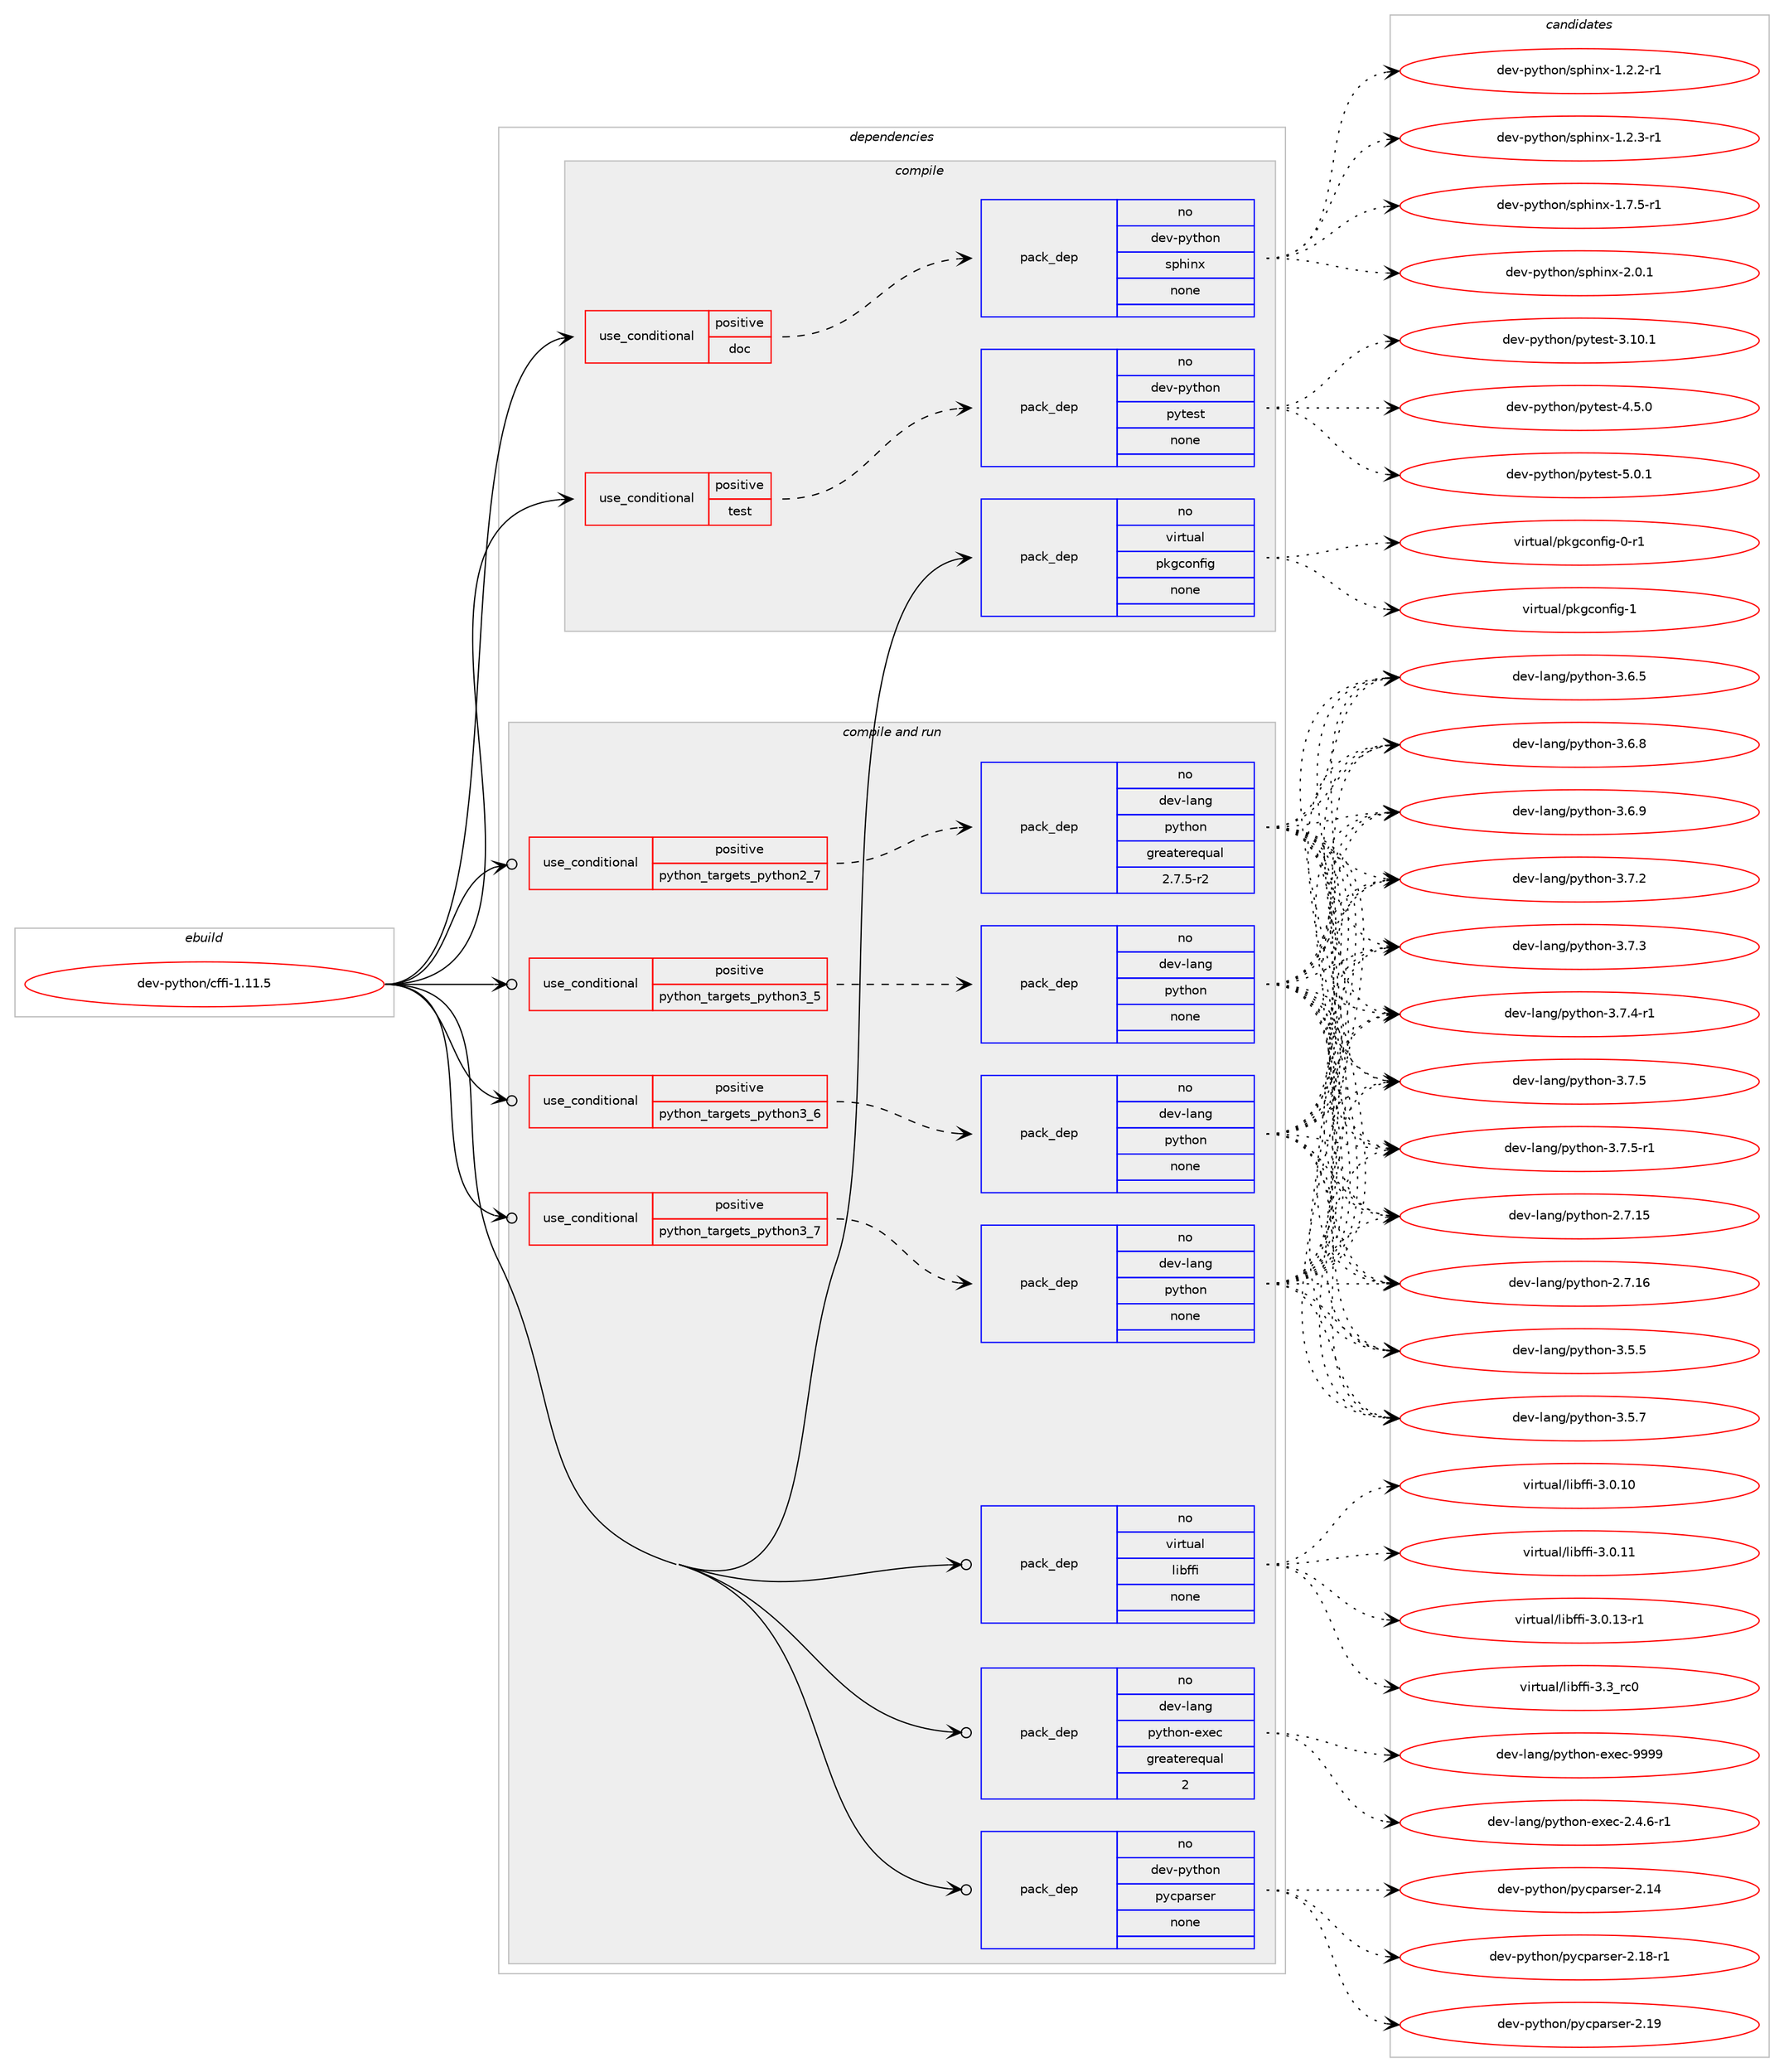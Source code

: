 digraph prolog {

# *************
# Graph options
# *************

newrank=true;
concentrate=true;
compound=true;
graph [rankdir=LR,fontname=Helvetica,fontsize=10,ranksep=1.5];#, ranksep=2.5, nodesep=0.2];
edge  [arrowhead=vee];
node  [fontname=Helvetica,fontsize=10];

# **********
# The ebuild
# **********

subgraph cluster_leftcol {
color=gray;
rank=same;
label=<<i>ebuild</i>>;
id [label="dev-python/cffi-1.11.5", color=red, width=4, href="../dev-python/cffi-1.11.5.svg"];
}

# ****************
# The dependencies
# ****************

subgraph cluster_midcol {
color=gray;
label=<<i>dependencies</i>>;
subgraph cluster_compile {
fillcolor="#eeeeee";
style=filled;
label=<<i>compile</i>>;
subgraph cond137365 {
dependency598445 [label=<<TABLE BORDER="0" CELLBORDER="1" CELLSPACING="0" CELLPADDING="4"><TR><TD ROWSPAN="3" CELLPADDING="10">use_conditional</TD></TR><TR><TD>positive</TD></TR><TR><TD>doc</TD></TR></TABLE>>, shape=none, color=red];
subgraph pack449301 {
dependency598446 [label=<<TABLE BORDER="0" CELLBORDER="1" CELLSPACING="0" CELLPADDING="4" WIDTH="220"><TR><TD ROWSPAN="6" CELLPADDING="30">pack_dep</TD></TR><TR><TD WIDTH="110">no</TD></TR><TR><TD>dev-python</TD></TR><TR><TD>sphinx</TD></TR><TR><TD>none</TD></TR><TR><TD></TD></TR></TABLE>>, shape=none, color=blue];
}
dependency598445:e -> dependency598446:w [weight=20,style="dashed",arrowhead="vee"];
}
id:e -> dependency598445:w [weight=20,style="solid",arrowhead="vee"];
subgraph cond137366 {
dependency598447 [label=<<TABLE BORDER="0" CELLBORDER="1" CELLSPACING="0" CELLPADDING="4"><TR><TD ROWSPAN="3" CELLPADDING="10">use_conditional</TD></TR><TR><TD>positive</TD></TR><TR><TD>test</TD></TR></TABLE>>, shape=none, color=red];
subgraph pack449302 {
dependency598448 [label=<<TABLE BORDER="0" CELLBORDER="1" CELLSPACING="0" CELLPADDING="4" WIDTH="220"><TR><TD ROWSPAN="6" CELLPADDING="30">pack_dep</TD></TR><TR><TD WIDTH="110">no</TD></TR><TR><TD>dev-python</TD></TR><TR><TD>pytest</TD></TR><TR><TD>none</TD></TR><TR><TD></TD></TR></TABLE>>, shape=none, color=blue];
}
dependency598447:e -> dependency598448:w [weight=20,style="dashed",arrowhead="vee"];
}
id:e -> dependency598447:w [weight=20,style="solid",arrowhead="vee"];
subgraph pack449303 {
dependency598449 [label=<<TABLE BORDER="0" CELLBORDER="1" CELLSPACING="0" CELLPADDING="4" WIDTH="220"><TR><TD ROWSPAN="6" CELLPADDING="30">pack_dep</TD></TR><TR><TD WIDTH="110">no</TD></TR><TR><TD>virtual</TD></TR><TR><TD>pkgconfig</TD></TR><TR><TD>none</TD></TR><TR><TD></TD></TR></TABLE>>, shape=none, color=blue];
}
id:e -> dependency598449:w [weight=20,style="solid",arrowhead="vee"];
}
subgraph cluster_compileandrun {
fillcolor="#eeeeee";
style=filled;
label=<<i>compile and run</i>>;
subgraph cond137367 {
dependency598450 [label=<<TABLE BORDER="0" CELLBORDER="1" CELLSPACING="0" CELLPADDING="4"><TR><TD ROWSPAN="3" CELLPADDING="10">use_conditional</TD></TR><TR><TD>positive</TD></TR><TR><TD>python_targets_python2_7</TD></TR></TABLE>>, shape=none, color=red];
subgraph pack449304 {
dependency598451 [label=<<TABLE BORDER="0" CELLBORDER="1" CELLSPACING="0" CELLPADDING="4" WIDTH="220"><TR><TD ROWSPAN="6" CELLPADDING="30">pack_dep</TD></TR><TR><TD WIDTH="110">no</TD></TR><TR><TD>dev-lang</TD></TR><TR><TD>python</TD></TR><TR><TD>greaterequal</TD></TR><TR><TD>2.7.5-r2</TD></TR></TABLE>>, shape=none, color=blue];
}
dependency598450:e -> dependency598451:w [weight=20,style="dashed",arrowhead="vee"];
}
id:e -> dependency598450:w [weight=20,style="solid",arrowhead="odotvee"];
subgraph cond137368 {
dependency598452 [label=<<TABLE BORDER="0" CELLBORDER="1" CELLSPACING="0" CELLPADDING="4"><TR><TD ROWSPAN="3" CELLPADDING="10">use_conditional</TD></TR><TR><TD>positive</TD></TR><TR><TD>python_targets_python3_5</TD></TR></TABLE>>, shape=none, color=red];
subgraph pack449305 {
dependency598453 [label=<<TABLE BORDER="0" CELLBORDER="1" CELLSPACING="0" CELLPADDING="4" WIDTH="220"><TR><TD ROWSPAN="6" CELLPADDING="30">pack_dep</TD></TR><TR><TD WIDTH="110">no</TD></TR><TR><TD>dev-lang</TD></TR><TR><TD>python</TD></TR><TR><TD>none</TD></TR><TR><TD></TD></TR></TABLE>>, shape=none, color=blue];
}
dependency598452:e -> dependency598453:w [weight=20,style="dashed",arrowhead="vee"];
}
id:e -> dependency598452:w [weight=20,style="solid",arrowhead="odotvee"];
subgraph cond137369 {
dependency598454 [label=<<TABLE BORDER="0" CELLBORDER="1" CELLSPACING="0" CELLPADDING="4"><TR><TD ROWSPAN="3" CELLPADDING="10">use_conditional</TD></TR><TR><TD>positive</TD></TR><TR><TD>python_targets_python3_6</TD></TR></TABLE>>, shape=none, color=red];
subgraph pack449306 {
dependency598455 [label=<<TABLE BORDER="0" CELLBORDER="1" CELLSPACING="0" CELLPADDING="4" WIDTH="220"><TR><TD ROWSPAN="6" CELLPADDING="30">pack_dep</TD></TR><TR><TD WIDTH="110">no</TD></TR><TR><TD>dev-lang</TD></TR><TR><TD>python</TD></TR><TR><TD>none</TD></TR><TR><TD></TD></TR></TABLE>>, shape=none, color=blue];
}
dependency598454:e -> dependency598455:w [weight=20,style="dashed",arrowhead="vee"];
}
id:e -> dependency598454:w [weight=20,style="solid",arrowhead="odotvee"];
subgraph cond137370 {
dependency598456 [label=<<TABLE BORDER="0" CELLBORDER="1" CELLSPACING="0" CELLPADDING="4"><TR><TD ROWSPAN="3" CELLPADDING="10">use_conditional</TD></TR><TR><TD>positive</TD></TR><TR><TD>python_targets_python3_7</TD></TR></TABLE>>, shape=none, color=red];
subgraph pack449307 {
dependency598457 [label=<<TABLE BORDER="0" CELLBORDER="1" CELLSPACING="0" CELLPADDING="4" WIDTH="220"><TR><TD ROWSPAN="6" CELLPADDING="30">pack_dep</TD></TR><TR><TD WIDTH="110">no</TD></TR><TR><TD>dev-lang</TD></TR><TR><TD>python</TD></TR><TR><TD>none</TD></TR><TR><TD></TD></TR></TABLE>>, shape=none, color=blue];
}
dependency598456:e -> dependency598457:w [weight=20,style="dashed",arrowhead="vee"];
}
id:e -> dependency598456:w [weight=20,style="solid",arrowhead="odotvee"];
subgraph pack449308 {
dependency598458 [label=<<TABLE BORDER="0" CELLBORDER="1" CELLSPACING="0" CELLPADDING="4" WIDTH="220"><TR><TD ROWSPAN="6" CELLPADDING="30">pack_dep</TD></TR><TR><TD WIDTH="110">no</TD></TR><TR><TD>dev-lang</TD></TR><TR><TD>python-exec</TD></TR><TR><TD>greaterequal</TD></TR><TR><TD>2</TD></TR></TABLE>>, shape=none, color=blue];
}
id:e -> dependency598458:w [weight=20,style="solid",arrowhead="odotvee"];
subgraph pack449309 {
dependency598459 [label=<<TABLE BORDER="0" CELLBORDER="1" CELLSPACING="0" CELLPADDING="4" WIDTH="220"><TR><TD ROWSPAN="6" CELLPADDING="30">pack_dep</TD></TR><TR><TD WIDTH="110">no</TD></TR><TR><TD>dev-python</TD></TR><TR><TD>pycparser</TD></TR><TR><TD>none</TD></TR><TR><TD></TD></TR></TABLE>>, shape=none, color=blue];
}
id:e -> dependency598459:w [weight=20,style="solid",arrowhead="odotvee"];
subgraph pack449310 {
dependency598460 [label=<<TABLE BORDER="0" CELLBORDER="1" CELLSPACING="0" CELLPADDING="4" WIDTH="220"><TR><TD ROWSPAN="6" CELLPADDING="30">pack_dep</TD></TR><TR><TD WIDTH="110">no</TD></TR><TR><TD>virtual</TD></TR><TR><TD>libffi</TD></TR><TR><TD>none</TD></TR><TR><TD></TD></TR></TABLE>>, shape=none, color=blue];
}
id:e -> dependency598460:w [weight=20,style="solid",arrowhead="odotvee"];
}
subgraph cluster_run {
fillcolor="#eeeeee";
style=filled;
label=<<i>run</i>>;
}
}

# **************
# The candidates
# **************

subgraph cluster_choices {
rank=same;
color=gray;
label=<<i>candidates</i>>;

subgraph choice449301 {
color=black;
nodesep=1;
choice10010111845112121116104111110471151121041051101204549465046504511449 [label="dev-python/sphinx-1.2.2-r1", color=red, width=4,href="../dev-python/sphinx-1.2.2-r1.svg"];
choice10010111845112121116104111110471151121041051101204549465046514511449 [label="dev-python/sphinx-1.2.3-r1", color=red, width=4,href="../dev-python/sphinx-1.2.3-r1.svg"];
choice10010111845112121116104111110471151121041051101204549465546534511449 [label="dev-python/sphinx-1.7.5-r1", color=red, width=4,href="../dev-python/sphinx-1.7.5-r1.svg"];
choice1001011184511212111610411111047115112104105110120455046484649 [label="dev-python/sphinx-2.0.1", color=red, width=4,href="../dev-python/sphinx-2.0.1.svg"];
dependency598446:e -> choice10010111845112121116104111110471151121041051101204549465046504511449:w [style=dotted,weight="100"];
dependency598446:e -> choice10010111845112121116104111110471151121041051101204549465046514511449:w [style=dotted,weight="100"];
dependency598446:e -> choice10010111845112121116104111110471151121041051101204549465546534511449:w [style=dotted,weight="100"];
dependency598446:e -> choice1001011184511212111610411111047115112104105110120455046484649:w [style=dotted,weight="100"];
}
subgraph choice449302 {
color=black;
nodesep=1;
choice100101118451121211161041111104711212111610111511645514649484649 [label="dev-python/pytest-3.10.1", color=red, width=4,href="../dev-python/pytest-3.10.1.svg"];
choice1001011184511212111610411111047112121116101115116455246534648 [label="dev-python/pytest-4.5.0", color=red, width=4,href="../dev-python/pytest-4.5.0.svg"];
choice1001011184511212111610411111047112121116101115116455346484649 [label="dev-python/pytest-5.0.1", color=red, width=4,href="../dev-python/pytest-5.0.1.svg"];
dependency598448:e -> choice100101118451121211161041111104711212111610111511645514649484649:w [style=dotted,weight="100"];
dependency598448:e -> choice1001011184511212111610411111047112121116101115116455246534648:w [style=dotted,weight="100"];
dependency598448:e -> choice1001011184511212111610411111047112121116101115116455346484649:w [style=dotted,weight="100"];
}
subgraph choice449303 {
color=black;
nodesep=1;
choice11810511411611797108471121071039911111010210510345484511449 [label="virtual/pkgconfig-0-r1", color=red, width=4,href="../virtual/pkgconfig-0-r1.svg"];
choice1181051141161179710847112107103991111101021051034549 [label="virtual/pkgconfig-1", color=red, width=4,href="../virtual/pkgconfig-1.svg"];
dependency598449:e -> choice11810511411611797108471121071039911111010210510345484511449:w [style=dotted,weight="100"];
dependency598449:e -> choice1181051141161179710847112107103991111101021051034549:w [style=dotted,weight="100"];
}
subgraph choice449304 {
color=black;
nodesep=1;
choice10010111845108971101034711212111610411111045504655464953 [label="dev-lang/python-2.7.15", color=red, width=4,href="../dev-lang/python-2.7.15.svg"];
choice10010111845108971101034711212111610411111045504655464954 [label="dev-lang/python-2.7.16", color=red, width=4,href="../dev-lang/python-2.7.16.svg"];
choice100101118451089711010347112121116104111110455146534653 [label="dev-lang/python-3.5.5", color=red, width=4,href="../dev-lang/python-3.5.5.svg"];
choice100101118451089711010347112121116104111110455146534655 [label="dev-lang/python-3.5.7", color=red, width=4,href="../dev-lang/python-3.5.7.svg"];
choice100101118451089711010347112121116104111110455146544653 [label="dev-lang/python-3.6.5", color=red, width=4,href="../dev-lang/python-3.6.5.svg"];
choice100101118451089711010347112121116104111110455146544656 [label="dev-lang/python-3.6.8", color=red, width=4,href="../dev-lang/python-3.6.8.svg"];
choice100101118451089711010347112121116104111110455146544657 [label="dev-lang/python-3.6.9", color=red, width=4,href="../dev-lang/python-3.6.9.svg"];
choice100101118451089711010347112121116104111110455146554650 [label="dev-lang/python-3.7.2", color=red, width=4,href="../dev-lang/python-3.7.2.svg"];
choice100101118451089711010347112121116104111110455146554651 [label="dev-lang/python-3.7.3", color=red, width=4,href="../dev-lang/python-3.7.3.svg"];
choice1001011184510897110103471121211161041111104551465546524511449 [label="dev-lang/python-3.7.4-r1", color=red, width=4,href="../dev-lang/python-3.7.4-r1.svg"];
choice100101118451089711010347112121116104111110455146554653 [label="dev-lang/python-3.7.5", color=red, width=4,href="../dev-lang/python-3.7.5.svg"];
choice1001011184510897110103471121211161041111104551465546534511449 [label="dev-lang/python-3.7.5-r1", color=red, width=4,href="../dev-lang/python-3.7.5-r1.svg"];
dependency598451:e -> choice10010111845108971101034711212111610411111045504655464953:w [style=dotted,weight="100"];
dependency598451:e -> choice10010111845108971101034711212111610411111045504655464954:w [style=dotted,weight="100"];
dependency598451:e -> choice100101118451089711010347112121116104111110455146534653:w [style=dotted,weight="100"];
dependency598451:e -> choice100101118451089711010347112121116104111110455146534655:w [style=dotted,weight="100"];
dependency598451:e -> choice100101118451089711010347112121116104111110455146544653:w [style=dotted,weight="100"];
dependency598451:e -> choice100101118451089711010347112121116104111110455146544656:w [style=dotted,weight="100"];
dependency598451:e -> choice100101118451089711010347112121116104111110455146544657:w [style=dotted,weight="100"];
dependency598451:e -> choice100101118451089711010347112121116104111110455146554650:w [style=dotted,weight="100"];
dependency598451:e -> choice100101118451089711010347112121116104111110455146554651:w [style=dotted,weight="100"];
dependency598451:e -> choice1001011184510897110103471121211161041111104551465546524511449:w [style=dotted,weight="100"];
dependency598451:e -> choice100101118451089711010347112121116104111110455146554653:w [style=dotted,weight="100"];
dependency598451:e -> choice1001011184510897110103471121211161041111104551465546534511449:w [style=dotted,weight="100"];
}
subgraph choice449305 {
color=black;
nodesep=1;
choice10010111845108971101034711212111610411111045504655464953 [label="dev-lang/python-2.7.15", color=red, width=4,href="../dev-lang/python-2.7.15.svg"];
choice10010111845108971101034711212111610411111045504655464954 [label="dev-lang/python-2.7.16", color=red, width=4,href="../dev-lang/python-2.7.16.svg"];
choice100101118451089711010347112121116104111110455146534653 [label="dev-lang/python-3.5.5", color=red, width=4,href="../dev-lang/python-3.5.5.svg"];
choice100101118451089711010347112121116104111110455146534655 [label="dev-lang/python-3.5.7", color=red, width=4,href="../dev-lang/python-3.5.7.svg"];
choice100101118451089711010347112121116104111110455146544653 [label="dev-lang/python-3.6.5", color=red, width=4,href="../dev-lang/python-3.6.5.svg"];
choice100101118451089711010347112121116104111110455146544656 [label="dev-lang/python-3.6.8", color=red, width=4,href="../dev-lang/python-3.6.8.svg"];
choice100101118451089711010347112121116104111110455146544657 [label="dev-lang/python-3.6.9", color=red, width=4,href="../dev-lang/python-3.6.9.svg"];
choice100101118451089711010347112121116104111110455146554650 [label="dev-lang/python-3.7.2", color=red, width=4,href="../dev-lang/python-3.7.2.svg"];
choice100101118451089711010347112121116104111110455146554651 [label="dev-lang/python-3.7.3", color=red, width=4,href="../dev-lang/python-3.7.3.svg"];
choice1001011184510897110103471121211161041111104551465546524511449 [label="dev-lang/python-3.7.4-r1", color=red, width=4,href="../dev-lang/python-3.7.4-r1.svg"];
choice100101118451089711010347112121116104111110455146554653 [label="dev-lang/python-3.7.5", color=red, width=4,href="../dev-lang/python-3.7.5.svg"];
choice1001011184510897110103471121211161041111104551465546534511449 [label="dev-lang/python-3.7.5-r1", color=red, width=4,href="../dev-lang/python-3.7.5-r1.svg"];
dependency598453:e -> choice10010111845108971101034711212111610411111045504655464953:w [style=dotted,weight="100"];
dependency598453:e -> choice10010111845108971101034711212111610411111045504655464954:w [style=dotted,weight="100"];
dependency598453:e -> choice100101118451089711010347112121116104111110455146534653:w [style=dotted,weight="100"];
dependency598453:e -> choice100101118451089711010347112121116104111110455146534655:w [style=dotted,weight="100"];
dependency598453:e -> choice100101118451089711010347112121116104111110455146544653:w [style=dotted,weight="100"];
dependency598453:e -> choice100101118451089711010347112121116104111110455146544656:w [style=dotted,weight="100"];
dependency598453:e -> choice100101118451089711010347112121116104111110455146544657:w [style=dotted,weight="100"];
dependency598453:e -> choice100101118451089711010347112121116104111110455146554650:w [style=dotted,weight="100"];
dependency598453:e -> choice100101118451089711010347112121116104111110455146554651:w [style=dotted,weight="100"];
dependency598453:e -> choice1001011184510897110103471121211161041111104551465546524511449:w [style=dotted,weight="100"];
dependency598453:e -> choice100101118451089711010347112121116104111110455146554653:w [style=dotted,weight="100"];
dependency598453:e -> choice1001011184510897110103471121211161041111104551465546534511449:w [style=dotted,weight="100"];
}
subgraph choice449306 {
color=black;
nodesep=1;
choice10010111845108971101034711212111610411111045504655464953 [label="dev-lang/python-2.7.15", color=red, width=4,href="../dev-lang/python-2.7.15.svg"];
choice10010111845108971101034711212111610411111045504655464954 [label="dev-lang/python-2.7.16", color=red, width=4,href="../dev-lang/python-2.7.16.svg"];
choice100101118451089711010347112121116104111110455146534653 [label="dev-lang/python-3.5.5", color=red, width=4,href="../dev-lang/python-3.5.5.svg"];
choice100101118451089711010347112121116104111110455146534655 [label="dev-lang/python-3.5.7", color=red, width=4,href="../dev-lang/python-3.5.7.svg"];
choice100101118451089711010347112121116104111110455146544653 [label="dev-lang/python-3.6.5", color=red, width=4,href="../dev-lang/python-3.6.5.svg"];
choice100101118451089711010347112121116104111110455146544656 [label="dev-lang/python-3.6.8", color=red, width=4,href="../dev-lang/python-3.6.8.svg"];
choice100101118451089711010347112121116104111110455146544657 [label="dev-lang/python-3.6.9", color=red, width=4,href="../dev-lang/python-3.6.9.svg"];
choice100101118451089711010347112121116104111110455146554650 [label="dev-lang/python-3.7.2", color=red, width=4,href="../dev-lang/python-3.7.2.svg"];
choice100101118451089711010347112121116104111110455146554651 [label="dev-lang/python-3.7.3", color=red, width=4,href="../dev-lang/python-3.7.3.svg"];
choice1001011184510897110103471121211161041111104551465546524511449 [label="dev-lang/python-3.7.4-r1", color=red, width=4,href="../dev-lang/python-3.7.4-r1.svg"];
choice100101118451089711010347112121116104111110455146554653 [label="dev-lang/python-3.7.5", color=red, width=4,href="../dev-lang/python-3.7.5.svg"];
choice1001011184510897110103471121211161041111104551465546534511449 [label="dev-lang/python-3.7.5-r1", color=red, width=4,href="../dev-lang/python-3.7.5-r1.svg"];
dependency598455:e -> choice10010111845108971101034711212111610411111045504655464953:w [style=dotted,weight="100"];
dependency598455:e -> choice10010111845108971101034711212111610411111045504655464954:w [style=dotted,weight="100"];
dependency598455:e -> choice100101118451089711010347112121116104111110455146534653:w [style=dotted,weight="100"];
dependency598455:e -> choice100101118451089711010347112121116104111110455146534655:w [style=dotted,weight="100"];
dependency598455:e -> choice100101118451089711010347112121116104111110455146544653:w [style=dotted,weight="100"];
dependency598455:e -> choice100101118451089711010347112121116104111110455146544656:w [style=dotted,weight="100"];
dependency598455:e -> choice100101118451089711010347112121116104111110455146544657:w [style=dotted,weight="100"];
dependency598455:e -> choice100101118451089711010347112121116104111110455146554650:w [style=dotted,weight="100"];
dependency598455:e -> choice100101118451089711010347112121116104111110455146554651:w [style=dotted,weight="100"];
dependency598455:e -> choice1001011184510897110103471121211161041111104551465546524511449:w [style=dotted,weight="100"];
dependency598455:e -> choice100101118451089711010347112121116104111110455146554653:w [style=dotted,weight="100"];
dependency598455:e -> choice1001011184510897110103471121211161041111104551465546534511449:w [style=dotted,weight="100"];
}
subgraph choice449307 {
color=black;
nodesep=1;
choice10010111845108971101034711212111610411111045504655464953 [label="dev-lang/python-2.7.15", color=red, width=4,href="../dev-lang/python-2.7.15.svg"];
choice10010111845108971101034711212111610411111045504655464954 [label="dev-lang/python-2.7.16", color=red, width=4,href="../dev-lang/python-2.7.16.svg"];
choice100101118451089711010347112121116104111110455146534653 [label="dev-lang/python-3.5.5", color=red, width=4,href="../dev-lang/python-3.5.5.svg"];
choice100101118451089711010347112121116104111110455146534655 [label="dev-lang/python-3.5.7", color=red, width=4,href="../dev-lang/python-3.5.7.svg"];
choice100101118451089711010347112121116104111110455146544653 [label="dev-lang/python-3.6.5", color=red, width=4,href="../dev-lang/python-3.6.5.svg"];
choice100101118451089711010347112121116104111110455146544656 [label="dev-lang/python-3.6.8", color=red, width=4,href="../dev-lang/python-3.6.8.svg"];
choice100101118451089711010347112121116104111110455146544657 [label="dev-lang/python-3.6.9", color=red, width=4,href="../dev-lang/python-3.6.9.svg"];
choice100101118451089711010347112121116104111110455146554650 [label="dev-lang/python-3.7.2", color=red, width=4,href="../dev-lang/python-3.7.2.svg"];
choice100101118451089711010347112121116104111110455146554651 [label="dev-lang/python-3.7.3", color=red, width=4,href="../dev-lang/python-3.7.3.svg"];
choice1001011184510897110103471121211161041111104551465546524511449 [label="dev-lang/python-3.7.4-r1", color=red, width=4,href="../dev-lang/python-3.7.4-r1.svg"];
choice100101118451089711010347112121116104111110455146554653 [label="dev-lang/python-3.7.5", color=red, width=4,href="../dev-lang/python-3.7.5.svg"];
choice1001011184510897110103471121211161041111104551465546534511449 [label="dev-lang/python-3.7.5-r1", color=red, width=4,href="../dev-lang/python-3.7.5-r1.svg"];
dependency598457:e -> choice10010111845108971101034711212111610411111045504655464953:w [style=dotted,weight="100"];
dependency598457:e -> choice10010111845108971101034711212111610411111045504655464954:w [style=dotted,weight="100"];
dependency598457:e -> choice100101118451089711010347112121116104111110455146534653:w [style=dotted,weight="100"];
dependency598457:e -> choice100101118451089711010347112121116104111110455146534655:w [style=dotted,weight="100"];
dependency598457:e -> choice100101118451089711010347112121116104111110455146544653:w [style=dotted,weight="100"];
dependency598457:e -> choice100101118451089711010347112121116104111110455146544656:w [style=dotted,weight="100"];
dependency598457:e -> choice100101118451089711010347112121116104111110455146544657:w [style=dotted,weight="100"];
dependency598457:e -> choice100101118451089711010347112121116104111110455146554650:w [style=dotted,weight="100"];
dependency598457:e -> choice100101118451089711010347112121116104111110455146554651:w [style=dotted,weight="100"];
dependency598457:e -> choice1001011184510897110103471121211161041111104551465546524511449:w [style=dotted,weight="100"];
dependency598457:e -> choice100101118451089711010347112121116104111110455146554653:w [style=dotted,weight="100"];
dependency598457:e -> choice1001011184510897110103471121211161041111104551465546534511449:w [style=dotted,weight="100"];
}
subgraph choice449308 {
color=black;
nodesep=1;
choice10010111845108971101034711212111610411111045101120101994550465246544511449 [label="dev-lang/python-exec-2.4.6-r1", color=red, width=4,href="../dev-lang/python-exec-2.4.6-r1.svg"];
choice10010111845108971101034711212111610411111045101120101994557575757 [label="dev-lang/python-exec-9999", color=red, width=4,href="../dev-lang/python-exec-9999.svg"];
dependency598458:e -> choice10010111845108971101034711212111610411111045101120101994550465246544511449:w [style=dotted,weight="100"];
dependency598458:e -> choice10010111845108971101034711212111610411111045101120101994557575757:w [style=dotted,weight="100"];
}
subgraph choice449309 {
color=black;
nodesep=1;
choice100101118451121211161041111104711212199112971141151011144550464952 [label="dev-python/pycparser-2.14", color=red, width=4,href="../dev-python/pycparser-2.14.svg"];
choice1001011184511212111610411111047112121991129711411510111445504649564511449 [label="dev-python/pycparser-2.18-r1", color=red, width=4,href="../dev-python/pycparser-2.18-r1.svg"];
choice100101118451121211161041111104711212199112971141151011144550464957 [label="dev-python/pycparser-2.19", color=red, width=4,href="../dev-python/pycparser-2.19.svg"];
dependency598459:e -> choice100101118451121211161041111104711212199112971141151011144550464952:w [style=dotted,weight="100"];
dependency598459:e -> choice1001011184511212111610411111047112121991129711411510111445504649564511449:w [style=dotted,weight="100"];
dependency598459:e -> choice100101118451121211161041111104711212199112971141151011144550464957:w [style=dotted,weight="100"];
}
subgraph choice449310 {
color=black;
nodesep=1;
choice11810511411611797108471081059810210210545514648464948 [label="virtual/libffi-3.0.10", color=red, width=4,href="../virtual/libffi-3.0.10.svg"];
choice11810511411611797108471081059810210210545514648464949 [label="virtual/libffi-3.0.11", color=red, width=4,href="../virtual/libffi-3.0.11.svg"];
choice118105114116117971084710810598102102105455146484649514511449 [label="virtual/libffi-3.0.13-r1", color=red, width=4,href="../virtual/libffi-3.0.13-r1.svg"];
choice11810511411611797108471081059810210210545514651951149948 [label="virtual/libffi-3.3_rc0", color=red, width=4,href="../virtual/libffi-3.3_rc0.svg"];
dependency598460:e -> choice11810511411611797108471081059810210210545514648464948:w [style=dotted,weight="100"];
dependency598460:e -> choice11810511411611797108471081059810210210545514648464949:w [style=dotted,weight="100"];
dependency598460:e -> choice118105114116117971084710810598102102105455146484649514511449:w [style=dotted,weight="100"];
dependency598460:e -> choice11810511411611797108471081059810210210545514651951149948:w [style=dotted,weight="100"];
}
}

}
